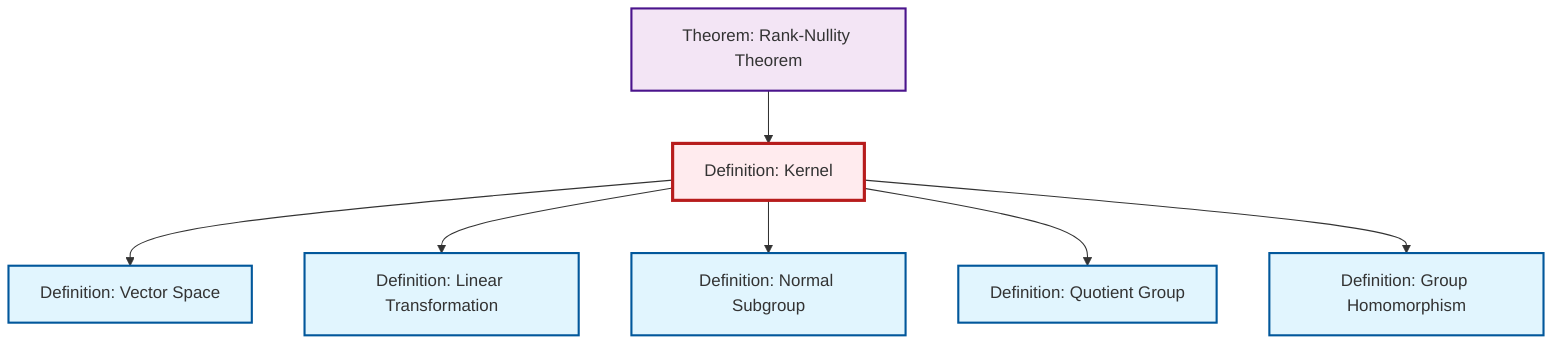 graph TD
    classDef definition fill:#e1f5fe,stroke:#01579b,stroke-width:2px
    classDef theorem fill:#f3e5f5,stroke:#4a148c,stroke-width:2px
    classDef axiom fill:#fff3e0,stroke:#e65100,stroke-width:2px
    classDef example fill:#e8f5e9,stroke:#1b5e20,stroke-width:2px
    classDef current fill:#ffebee,stroke:#b71c1c,stroke-width:3px
    def-normal-subgroup["Definition: Normal Subgroup"]:::definition
    thm-rank-nullity["Theorem: Rank-Nullity Theorem"]:::theorem
    def-vector-space["Definition: Vector Space"]:::definition
    def-linear-transformation["Definition: Linear Transformation"]:::definition
    def-kernel["Definition: Kernel"]:::definition
    def-quotient-group["Definition: Quotient Group"]:::definition
    def-homomorphism["Definition: Group Homomorphism"]:::definition
    def-kernel --> def-vector-space
    thm-rank-nullity --> def-kernel
    def-kernel --> def-linear-transformation
    def-kernel --> def-normal-subgroup
    def-kernel --> def-quotient-group
    def-kernel --> def-homomorphism
    class def-kernel current